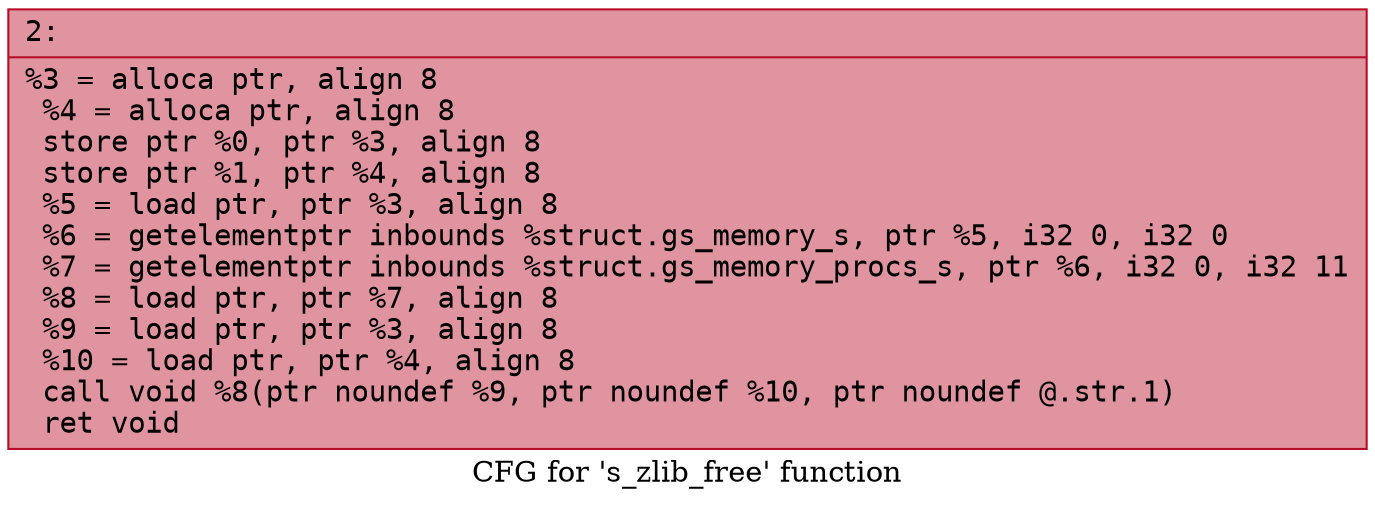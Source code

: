 digraph "CFG for 's_zlib_free' function" {
	label="CFG for 's_zlib_free' function";

	Node0x6000002f5f40 [shape=record,color="#b70d28ff", style=filled, fillcolor="#b70d2870" fontname="Courier",label="{2:\l|  %3 = alloca ptr, align 8\l  %4 = alloca ptr, align 8\l  store ptr %0, ptr %3, align 8\l  store ptr %1, ptr %4, align 8\l  %5 = load ptr, ptr %3, align 8\l  %6 = getelementptr inbounds %struct.gs_memory_s, ptr %5, i32 0, i32 0\l  %7 = getelementptr inbounds %struct.gs_memory_procs_s, ptr %6, i32 0, i32 11\l  %8 = load ptr, ptr %7, align 8\l  %9 = load ptr, ptr %3, align 8\l  %10 = load ptr, ptr %4, align 8\l  call void %8(ptr noundef %9, ptr noundef %10, ptr noundef @.str.1)\l  ret void\l}"];
}

